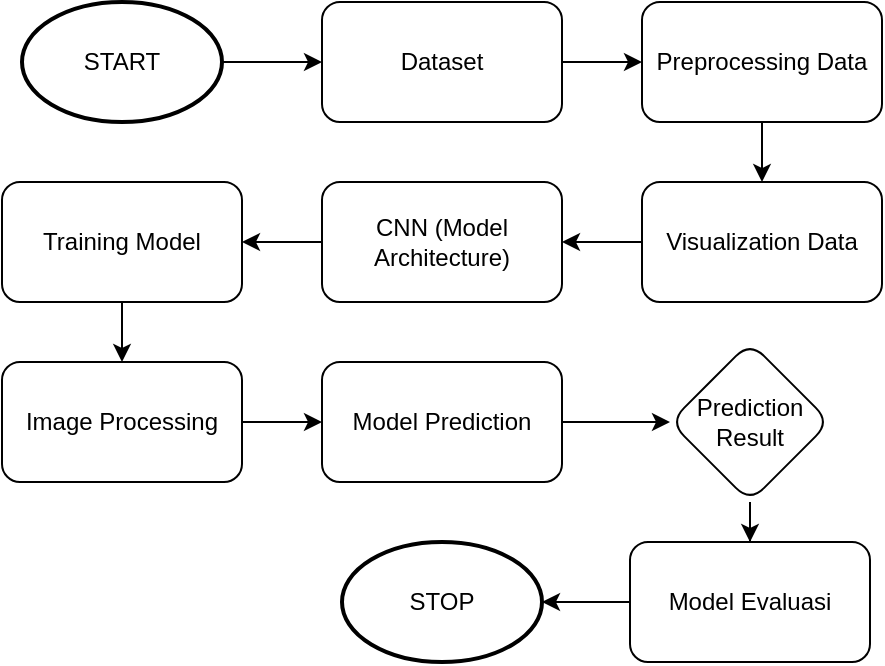 <mxfile version="21.4.0" type="device">
  <diagram id="U39P5L_g0tOkECzdkbTW" name="Halaman-1">
    <mxGraphModel dx="1120" dy="444" grid="1" gridSize="10" guides="1" tooltips="1" connect="1" arrows="1" fold="1" page="1" pageScale="1" pageWidth="827" pageHeight="1169" math="0" shadow="0">
      <root>
        <mxCell id="0" />
        <mxCell id="1" parent="0" />
        <mxCell id="WCtOvAnUu3O8Nuy0ilgL-13" value="" style="edgeStyle=orthogonalEdgeStyle;rounded=0;orthogonalLoop=1;jettySize=auto;html=1;" parent="1" source="WCtOvAnUu3O8Nuy0ilgL-6" target="WCtOvAnUu3O8Nuy0ilgL-12" edge="1">
          <mxGeometry relative="1" as="geometry" />
        </mxCell>
        <mxCell id="WCtOvAnUu3O8Nuy0ilgL-6" value="Dataset" style="rounded=1;whiteSpace=wrap;html=1;" parent="1" vertex="1">
          <mxGeometry x="200" y="70" width="120" height="60" as="geometry" />
        </mxCell>
        <mxCell id="WCtOvAnUu3O8Nuy0ilgL-15" value="" style="edgeStyle=orthogonalEdgeStyle;rounded=0;orthogonalLoop=1;jettySize=auto;html=1;" parent="1" source="WCtOvAnUu3O8Nuy0ilgL-12" target="WCtOvAnUu3O8Nuy0ilgL-14" edge="1">
          <mxGeometry relative="1" as="geometry" />
        </mxCell>
        <mxCell id="WCtOvAnUu3O8Nuy0ilgL-12" value="Preprocessing Data" style="rounded=1;whiteSpace=wrap;html=1;" parent="1" vertex="1">
          <mxGeometry x="360" y="70" width="120" height="60" as="geometry" />
        </mxCell>
        <mxCell id="WCtOvAnUu3O8Nuy0ilgL-17" value="" style="edgeStyle=orthogonalEdgeStyle;rounded=0;orthogonalLoop=1;jettySize=auto;html=1;" parent="1" source="WCtOvAnUu3O8Nuy0ilgL-14" target="WCtOvAnUu3O8Nuy0ilgL-16" edge="1">
          <mxGeometry relative="1" as="geometry" />
        </mxCell>
        <mxCell id="WCtOvAnUu3O8Nuy0ilgL-14" value="Visualization Data" style="rounded=1;whiteSpace=wrap;html=1;" parent="1" vertex="1">
          <mxGeometry x="360" y="160" width="120" height="60" as="geometry" />
        </mxCell>
        <mxCell id="WCtOvAnUu3O8Nuy0ilgL-19" value="" style="edgeStyle=orthogonalEdgeStyle;rounded=0;orthogonalLoop=1;jettySize=auto;html=1;" parent="1" source="WCtOvAnUu3O8Nuy0ilgL-16" target="WCtOvAnUu3O8Nuy0ilgL-18" edge="1">
          <mxGeometry relative="1" as="geometry" />
        </mxCell>
        <mxCell id="WCtOvAnUu3O8Nuy0ilgL-16" value="CNN (Model Architecture)" style="rounded=1;whiteSpace=wrap;html=1;" parent="1" vertex="1">
          <mxGeometry x="200" y="160" width="120" height="60" as="geometry" />
        </mxCell>
        <mxCell id="WCtOvAnUu3O8Nuy0ilgL-21" value="" style="edgeStyle=orthogonalEdgeStyle;rounded=0;orthogonalLoop=1;jettySize=auto;html=1;" parent="1" source="WCtOvAnUu3O8Nuy0ilgL-18" target="WCtOvAnUu3O8Nuy0ilgL-20" edge="1">
          <mxGeometry relative="1" as="geometry" />
        </mxCell>
        <mxCell id="WCtOvAnUu3O8Nuy0ilgL-18" value="Training Model" style="rounded=1;whiteSpace=wrap;html=1;" parent="1" vertex="1">
          <mxGeometry x="40" y="160" width="120" height="60" as="geometry" />
        </mxCell>
        <mxCell id="WCtOvAnUu3O8Nuy0ilgL-23" value="" style="edgeStyle=orthogonalEdgeStyle;rounded=0;orthogonalLoop=1;jettySize=auto;html=1;" parent="1" source="WCtOvAnUu3O8Nuy0ilgL-20" target="WCtOvAnUu3O8Nuy0ilgL-22" edge="1">
          <mxGeometry relative="1" as="geometry" />
        </mxCell>
        <mxCell id="WCtOvAnUu3O8Nuy0ilgL-20" value="Image Processing" style="rounded=1;whiteSpace=wrap;html=1;" parent="1" vertex="1">
          <mxGeometry x="40" y="250" width="120" height="60" as="geometry" />
        </mxCell>
        <mxCell id="VbLXiGGTDJ72_xG4uefa-4" value="" style="edgeStyle=orthogonalEdgeStyle;rounded=0;orthogonalLoop=1;jettySize=auto;html=1;" edge="1" parent="1" source="WCtOvAnUu3O8Nuy0ilgL-22" target="VbLXiGGTDJ72_xG4uefa-3">
          <mxGeometry relative="1" as="geometry" />
        </mxCell>
        <mxCell id="WCtOvAnUu3O8Nuy0ilgL-22" value="Model Prediction" style="rounded=1;whiteSpace=wrap;html=1;" parent="1" vertex="1">
          <mxGeometry x="200" y="250" width="120" height="60" as="geometry" />
        </mxCell>
        <mxCell id="WCtOvAnUu3O8Nuy0ilgL-35" style="edgeStyle=orthogonalEdgeStyle;rounded=0;orthogonalLoop=1;jettySize=auto;html=1;entryX=0;entryY=0.5;entryDx=0;entryDy=0;" parent="1" source="WCtOvAnUu3O8Nuy0ilgL-34" target="WCtOvAnUu3O8Nuy0ilgL-6" edge="1">
          <mxGeometry relative="1" as="geometry" />
        </mxCell>
        <mxCell id="WCtOvAnUu3O8Nuy0ilgL-34" value="START" style="strokeWidth=2;html=1;shape=mxgraph.flowchart.start_1;whiteSpace=wrap;" parent="1" vertex="1">
          <mxGeometry x="50" y="70" width="100" height="60" as="geometry" />
        </mxCell>
        <mxCell id="WCtOvAnUu3O8Nuy0ilgL-36" value="STOP" style="strokeWidth=2;html=1;shape=mxgraph.flowchart.start_1;whiteSpace=wrap;" parent="1" vertex="1">
          <mxGeometry x="210" y="340" width="100" height="60" as="geometry" />
        </mxCell>
        <mxCell id="VbLXiGGTDJ72_xG4uefa-6" value="" style="edgeStyle=orthogonalEdgeStyle;rounded=0;orthogonalLoop=1;jettySize=auto;html=1;" edge="1" parent="1" source="VbLXiGGTDJ72_xG4uefa-3" target="VbLXiGGTDJ72_xG4uefa-5">
          <mxGeometry relative="1" as="geometry" />
        </mxCell>
        <mxCell id="VbLXiGGTDJ72_xG4uefa-3" value="Prediction Result" style="rhombus;whiteSpace=wrap;html=1;rounded=1;" vertex="1" parent="1">
          <mxGeometry x="374" y="240" width="80" height="80" as="geometry" />
        </mxCell>
        <mxCell id="VbLXiGGTDJ72_xG4uefa-7" style="edgeStyle=orthogonalEdgeStyle;rounded=0;orthogonalLoop=1;jettySize=auto;html=1;exitX=0;exitY=0.5;exitDx=0;exitDy=0;entryX=1;entryY=0.5;entryDx=0;entryDy=0;entryPerimeter=0;" edge="1" parent="1" source="VbLXiGGTDJ72_xG4uefa-5" target="WCtOvAnUu3O8Nuy0ilgL-36">
          <mxGeometry relative="1" as="geometry" />
        </mxCell>
        <mxCell id="VbLXiGGTDJ72_xG4uefa-5" value="Model Evaluasi" style="whiteSpace=wrap;html=1;rounded=1;" vertex="1" parent="1">
          <mxGeometry x="354" y="340" width="120" height="60" as="geometry" />
        </mxCell>
      </root>
    </mxGraphModel>
  </diagram>
</mxfile>
